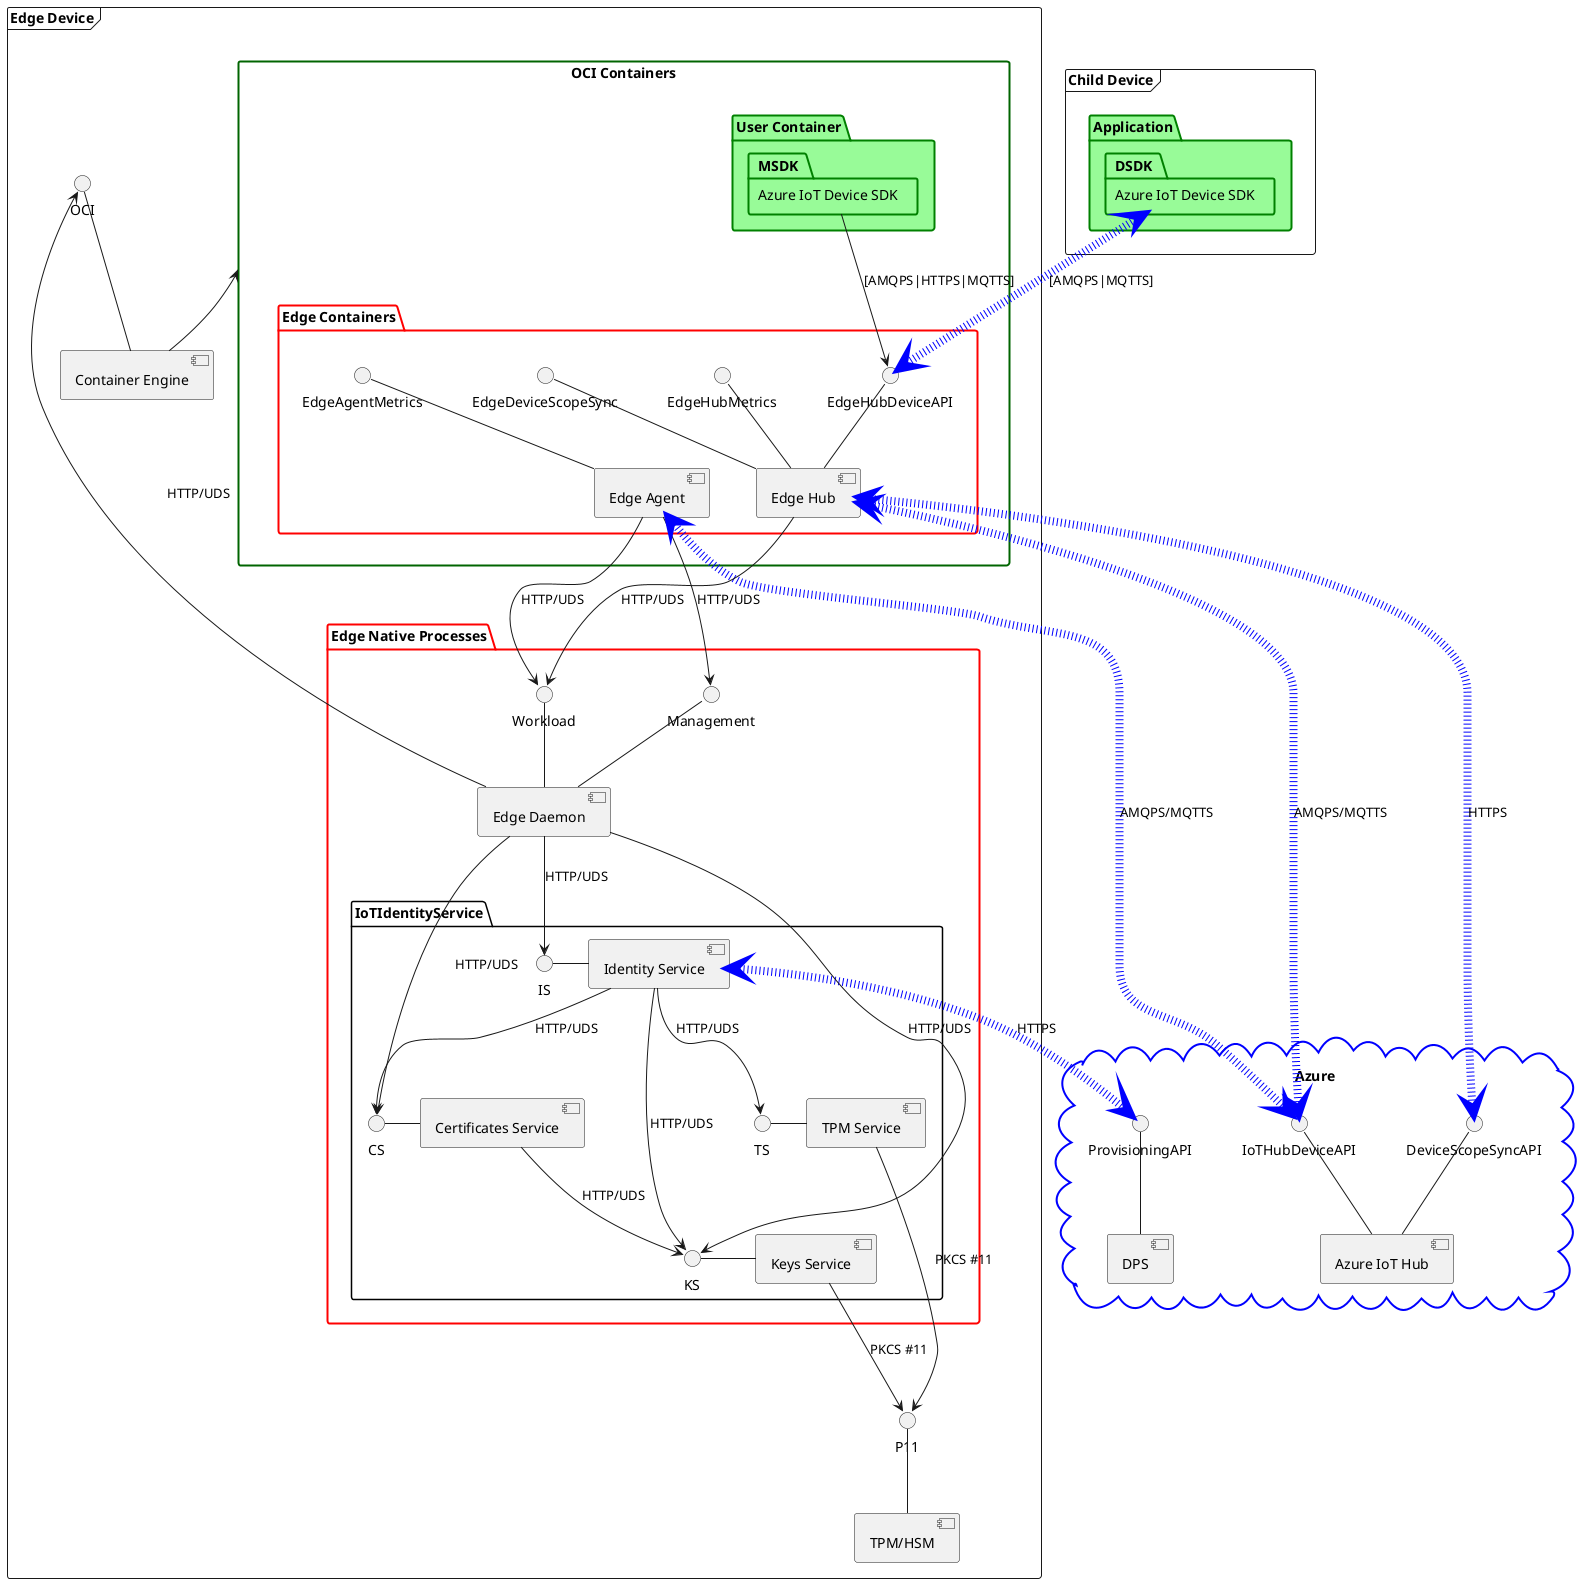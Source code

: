 @startuml

'
' Look & feel
'
skinparam rectangle {
    roundCorner<<execution environment>> 25
	LineThickness<<security boundary>> 1
	LineColor<<security boundary>> black
}

'
' Azure Cloud
'
cloud Azure #line:blue;line.bold;text:black {
	IoTHubDeviceAPI -- [Azure IoT Hub]
	DeviceScopeSyncAPI -- [Azure IoT Hub]
	ProvisioningAPI -- [DPS]
}

'
' Edge Device
'
frame "Edge Device" as EdgeDevice {
	OCI -- [Container Engine]
	P11 -- [TPM/HSM]

	package "Edge Native Processes" as NativeProcesses #line:red;line.bold;text:black {
		package IoTIdentityService {
			IS - [Identity Service]
			CS - [Certificates Service]
			KS - [Keys Service]
			TS - [TPM Service]
		}

		Management -- [Edge Daemon]
		Workload -- [Edge Daemon]
	}

	rectangle "OCI Containers" as OCIContainers #line:darkgreen;line.bold;text:black {
		package "Edge Containers" as EdgeContainers #line:red;line.bold;text:black {
			EdgeAgentMetrics -- [Edge Agent]

			EdgeHubDeviceAPI -- [Edge Hub]
			EdgeHubMetrics -- [Edge Hub]
			EdgeDeviceScopeSync -- [Edge Hub]
		}

		package "User Container" as UserContainer #palegreen;line:green;line.bold;text:black {
			package "Azure IoT Device SDK" as MSDK #palegreen;line:green;line.bold;text:black {
			}
		}
	}
}

'
' Child Device
'
frame "Child Device" as ChildDevice {
	package "Application" #palegreen;line:green;line.bold;text:black {
		package "Azure IoT Device SDK" as DSDK #palegreen;line:green;line.bold;text:black {
		}
	}
}

'
' IoT Identity Service
'
[Identity Service] --> [CS] : HTTP/UDS
[Identity Service] --> [KS] : HTTP/UDS
[Identity Service] --> [TS] : HTTP/UDS
[Identity Service] <.[#blue,dotted,thickness=8]do.> ProvisioningAPI : HTTPS

[Certificates Service] --> [KS] : HTTP/UDS
[TPM Service] --> [P11] : PKCS #11
[Keys Service] --> [P11] : PKCS #11

[Edge Daemon] --> IS : HTTP/UDS
[Edge Daemon] --> CS : HTTP/UDS
[Edge Daemon] --> KS : HTTP/UDS
[Edge Daemon] -up-> OCI : HTTP/UDS

'
' Container Engine
'
[Container Engine] -up-> OCIContainers

'
' Edge Containers
'
[Edge Agent] --> Workload : HTTP/UDS
[Edge Agent] --> Management : HTTP/UDS

[Edge Agent] <.[#blue,dotted,thickness=8]do.> IoTHubDeviceAPI : AMQPS/MQTTS
[Edge Hub] <.[#blue,dotted,thickness=8]do.> IoTHubDeviceAPI : AMQPS/MQTTS

[Edge Hub] --> Workload : HTTP/UDS
[Edge Hub] <.[#blue,dotted,thickness=8]do.> DeviceScopeSyncAPI : HTTPS

'
' User applications
'
MSDK --> EdgeHubDeviceAPI : [AMQPS|HTTPS|MQTTS]
DSDK <.[#blue,dotted,thickness=8]do.> EdgeHubDeviceAPI : [AMQPS|MQTTS]

@enduml

